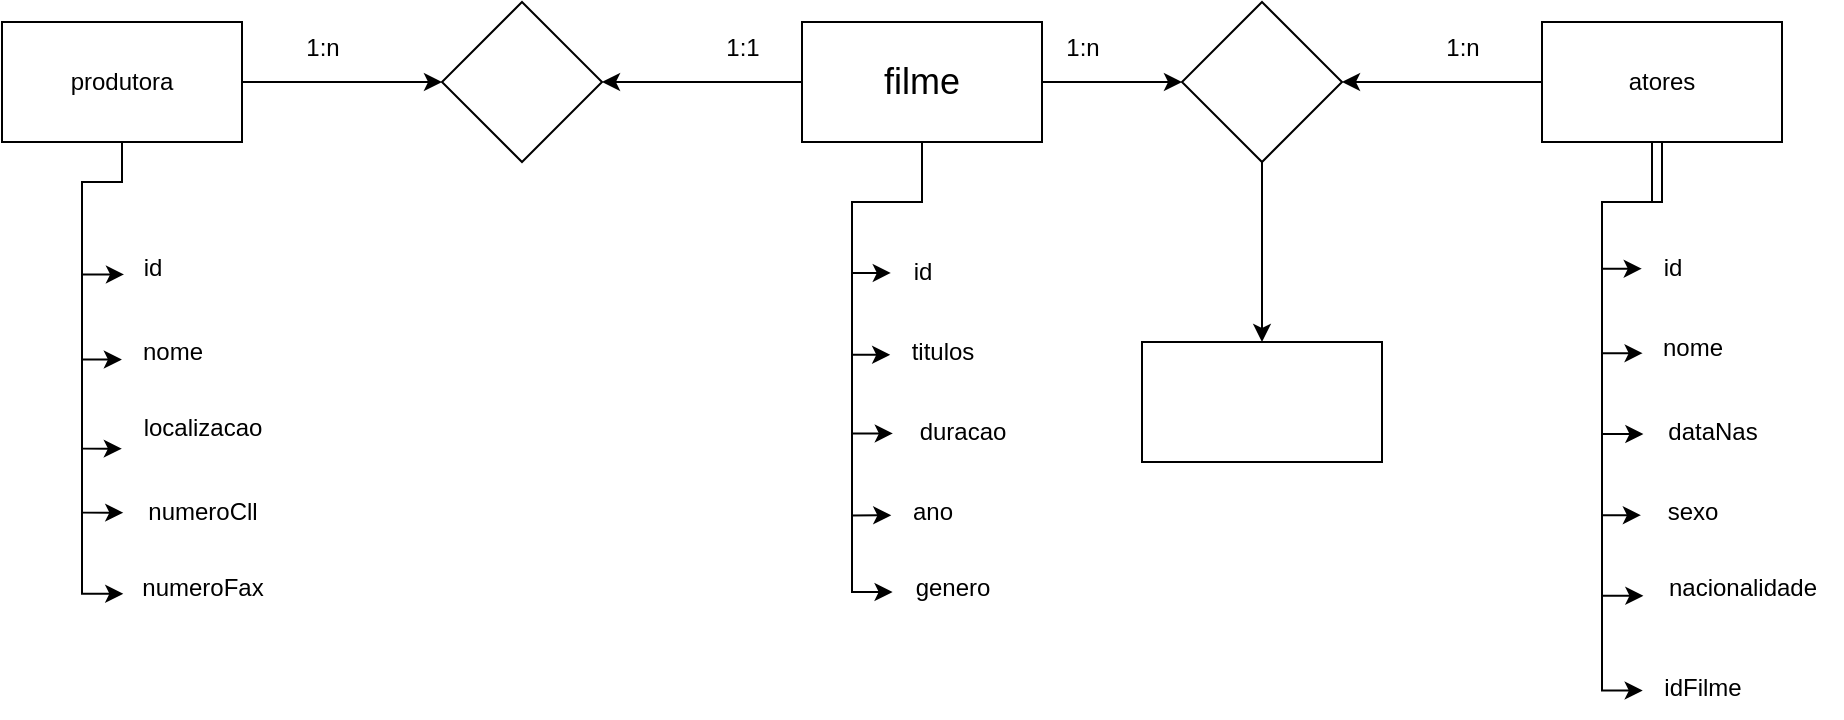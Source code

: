 <mxfile version="26.0.9">
  <diagram id="prtHgNgQTEPvFCAcTncT" name="Page-1">
    <mxGraphModel dx="1506" dy="331" grid="1" gridSize="10" guides="1" tooltips="1" connect="1" arrows="1" fold="1" page="1" pageScale="1" pageWidth="827" pageHeight="1169" math="0" shadow="0">
      <root>
        <mxCell id="0" />
        <mxCell id="1" parent="0" />
        <mxCell id="T6YAHszyVavbDTHl4T6u-46" value="" style="edgeStyle=orthogonalEdgeStyle;rounded=0;orthogonalLoop=1;jettySize=auto;html=1;" edge="1" parent="1" source="T6YAHszyVavbDTHl4T6u-1" target="T6YAHszyVavbDTHl4T6u-45">
          <mxGeometry relative="1" as="geometry" />
        </mxCell>
        <mxCell id="T6YAHszyVavbDTHl4T6u-54" value="" style="edgeStyle=orthogonalEdgeStyle;rounded=0;orthogonalLoop=1;jettySize=auto;html=1;" edge="1" parent="1" source="T6YAHszyVavbDTHl4T6u-1" target="T6YAHszyVavbDTHl4T6u-53">
          <mxGeometry relative="1" as="geometry" />
        </mxCell>
        <mxCell id="T6YAHszyVavbDTHl4T6u-1" value="&lt;font style=&quot;font-size: 18px;&quot;&gt;filme&lt;/font&gt;" style="whiteSpace=wrap;html=1;" vertex="1" parent="1">
          <mxGeometry x="80" y="140" width="120" height="60" as="geometry" />
        </mxCell>
        <mxCell id="T6YAHszyVavbDTHl4T6u-3" value="titulos" style="text;html=1;align=center;verticalAlign=middle;resizable=0;points=[];autosize=1;strokeColor=none;fillColor=none;" vertex="1" parent="1">
          <mxGeometry x="125" y="290" width="50" height="30" as="geometry" />
        </mxCell>
        <mxCell id="T6YAHszyVavbDTHl4T6u-5" value="id" style="text;html=1;align=center;verticalAlign=middle;resizable=0;points=[];autosize=1;strokeColor=none;fillColor=none;" vertex="1" parent="1">
          <mxGeometry x="125" y="250" width="30" height="30" as="geometry" />
        </mxCell>
        <mxCell id="T6YAHszyVavbDTHl4T6u-6" value="duracao" style="text;html=1;align=center;verticalAlign=middle;resizable=0;points=[];autosize=1;strokeColor=none;fillColor=none;" vertex="1" parent="1">
          <mxGeometry x="125" y="330" width="70" height="30" as="geometry" />
        </mxCell>
        <mxCell id="T6YAHszyVavbDTHl4T6u-7" value="ano" style="text;html=1;align=center;verticalAlign=middle;resizable=0;points=[];autosize=1;strokeColor=none;fillColor=none;" vertex="1" parent="1">
          <mxGeometry x="125" y="370" width="40" height="30" as="geometry" />
        </mxCell>
        <mxCell id="T6YAHszyVavbDTHl4T6u-8" value="genero" style="text;html=1;align=center;verticalAlign=middle;resizable=0;points=[];autosize=1;strokeColor=none;fillColor=none;" vertex="1" parent="1">
          <mxGeometry x="125" y="408" width="60" height="30" as="geometry" />
        </mxCell>
        <mxCell id="T6YAHszyVavbDTHl4T6u-47" value="" style="edgeStyle=orthogonalEdgeStyle;rounded=0;orthogonalLoop=1;jettySize=auto;html=1;" edge="1" parent="1" source="T6YAHszyVavbDTHl4T6u-10" target="T6YAHszyVavbDTHl4T6u-45">
          <mxGeometry relative="1" as="geometry" />
        </mxCell>
        <mxCell id="T6YAHszyVavbDTHl4T6u-10" value="atores" style="whiteSpace=wrap;html=1;" vertex="1" parent="1">
          <mxGeometry x="450" y="140" width="120" height="60" as="geometry" />
        </mxCell>
        <mxCell id="T6YAHszyVavbDTHl4T6u-11" value="id" style="text;html=1;align=center;verticalAlign=middle;resizable=0;points=[];autosize=1;strokeColor=none;fillColor=none;" vertex="1" parent="1">
          <mxGeometry x="500" y="248" width="30" height="30" as="geometry" />
        </mxCell>
        <mxCell id="T6YAHszyVavbDTHl4T6u-12" value="nome" style="text;html=1;align=center;verticalAlign=middle;resizable=0;points=[];autosize=1;strokeColor=none;fillColor=none;" vertex="1" parent="1">
          <mxGeometry x="500" y="288" width="50" height="30" as="geometry" />
        </mxCell>
        <mxCell id="T6YAHszyVavbDTHl4T6u-14" value="dataNas" style="text;html=1;align=center;verticalAlign=middle;resizable=0;points=[];autosize=1;strokeColor=none;fillColor=none;" vertex="1" parent="1">
          <mxGeometry x="500" y="330" width="70" height="30" as="geometry" />
        </mxCell>
        <mxCell id="T6YAHszyVavbDTHl4T6u-15" value="sexo" style="text;html=1;align=center;verticalAlign=middle;resizable=0;points=[];autosize=1;strokeColor=none;fillColor=none;" vertex="1" parent="1">
          <mxGeometry x="500" y="370" width="50" height="30" as="geometry" />
        </mxCell>
        <mxCell id="T6YAHszyVavbDTHl4T6u-17" value="nacionalidade" style="text;html=1;align=center;verticalAlign=middle;resizable=0;points=[];autosize=1;strokeColor=none;fillColor=none;" vertex="1" parent="1">
          <mxGeometry x="500" y="408" width="100" height="30" as="geometry" />
        </mxCell>
        <mxCell id="T6YAHszyVavbDTHl4T6u-55" value="" style="edgeStyle=orthogonalEdgeStyle;rounded=0;orthogonalLoop=1;jettySize=auto;html=1;" edge="1" parent="1" source="T6YAHszyVavbDTHl4T6u-18" target="T6YAHszyVavbDTHl4T6u-53">
          <mxGeometry relative="1" as="geometry" />
        </mxCell>
        <mxCell id="T6YAHszyVavbDTHl4T6u-18" value="produtora" style="whiteSpace=wrap;html=1;" vertex="1" parent="1">
          <mxGeometry x="-320" y="140" width="120" height="60" as="geometry" />
        </mxCell>
        <mxCell id="T6YAHszyVavbDTHl4T6u-19" value="id" style="text;html=1;align=center;verticalAlign=middle;resizable=0;points=[];autosize=1;strokeColor=none;fillColor=none;" vertex="1" parent="1">
          <mxGeometry x="-260" y="248" width="30" height="30" as="geometry" />
        </mxCell>
        <mxCell id="T6YAHszyVavbDTHl4T6u-20" value="nome" style="text;html=1;align=center;verticalAlign=middle;resizable=0;points=[];autosize=1;strokeColor=none;fillColor=none;" vertex="1" parent="1">
          <mxGeometry x="-260" y="290" width="50" height="30" as="geometry" />
        </mxCell>
        <mxCell id="T6YAHszyVavbDTHl4T6u-21" value="localizacao&lt;div&gt;&lt;br&gt;&lt;/div&gt;" style="text;html=1;align=center;verticalAlign=middle;resizable=0;points=[];autosize=1;strokeColor=none;fillColor=none;" vertex="1" parent="1">
          <mxGeometry x="-260" y="330" width="80" height="40" as="geometry" />
        </mxCell>
        <mxCell id="T6YAHszyVavbDTHl4T6u-22" value="numeroCll" style="text;html=1;align=center;verticalAlign=middle;resizable=0;points=[];autosize=1;strokeColor=none;fillColor=none;" vertex="1" parent="1">
          <mxGeometry x="-260" y="370" width="80" height="30" as="geometry" />
        </mxCell>
        <mxCell id="T6YAHszyVavbDTHl4T6u-23" value="numeroFax" style="text;html=1;align=center;verticalAlign=middle;resizable=0;points=[];autosize=1;strokeColor=none;fillColor=none;" vertex="1" parent="1">
          <mxGeometry x="-260" y="408" width="80" height="30" as="geometry" />
        </mxCell>
        <mxCell id="T6YAHszyVavbDTHl4T6u-24" style="edgeStyle=orthogonalEdgeStyle;rounded=0;orthogonalLoop=1;jettySize=auto;html=1;entryX=-0.02;entryY=0.515;entryDx=0;entryDy=0;entryPerimeter=0;" edge="1" parent="1" source="T6YAHszyVavbDTHl4T6u-1" target="T6YAHszyVavbDTHl4T6u-5">
          <mxGeometry relative="1" as="geometry">
            <Array as="points">
              <mxPoint x="140" y="230" />
              <mxPoint x="105" y="230" />
              <mxPoint x="105" y="266" />
            </Array>
          </mxGeometry>
        </mxCell>
        <mxCell id="T6YAHszyVavbDTHl4T6u-25" style="edgeStyle=orthogonalEdgeStyle;rounded=0;orthogonalLoop=1;jettySize=auto;html=1;entryX=-0.018;entryY=0.546;entryDx=0;entryDy=0;entryPerimeter=0;" edge="1" parent="1" source="T6YAHszyVavbDTHl4T6u-1" target="T6YAHszyVavbDTHl4T6u-3">
          <mxGeometry relative="1" as="geometry">
            <Array as="points">
              <mxPoint x="140" y="230" />
              <mxPoint x="105" y="230" />
              <mxPoint x="105" y="306" />
            </Array>
          </mxGeometry>
        </mxCell>
        <mxCell id="T6YAHszyVavbDTHl4T6u-27" style="edgeStyle=orthogonalEdgeStyle;rounded=0;orthogonalLoop=1;jettySize=auto;html=1;entryX=0.006;entryY=0.524;entryDx=0;entryDy=0;entryPerimeter=0;" edge="1" parent="1" source="T6YAHszyVavbDTHl4T6u-1" target="T6YAHszyVavbDTHl4T6u-6">
          <mxGeometry relative="1" as="geometry">
            <Array as="points">
              <mxPoint x="140" y="230" />
              <mxPoint x="105" y="230" />
              <mxPoint x="105" y="346" />
            </Array>
          </mxGeometry>
        </mxCell>
        <mxCell id="T6YAHszyVavbDTHl4T6u-28" style="edgeStyle=orthogonalEdgeStyle;rounded=0;orthogonalLoop=1;jettySize=auto;html=1;entryX=-0.009;entryY=0.555;entryDx=0;entryDy=0;entryPerimeter=0;" edge="1" parent="1" source="T6YAHszyVavbDTHl4T6u-1" target="T6YAHszyVavbDTHl4T6u-7">
          <mxGeometry relative="1" as="geometry">
            <Array as="points">
              <mxPoint x="140" y="230" />
              <mxPoint x="105" y="230" />
              <mxPoint x="105" y="387" />
            </Array>
          </mxGeometry>
        </mxCell>
        <mxCell id="T6YAHszyVavbDTHl4T6u-29" style="edgeStyle=orthogonalEdgeStyle;rounded=0;orthogonalLoop=1;jettySize=auto;html=1;entryX=0.005;entryY=0.567;entryDx=0;entryDy=0;entryPerimeter=0;" edge="1" parent="1" source="T6YAHszyVavbDTHl4T6u-1" target="T6YAHszyVavbDTHl4T6u-8">
          <mxGeometry relative="1" as="geometry">
            <Array as="points">
              <mxPoint x="140" y="230" />
              <mxPoint x="105" y="230" />
              <mxPoint x="105" y="425" />
            </Array>
          </mxGeometry>
        </mxCell>
        <mxCell id="T6YAHszyVavbDTHl4T6u-31" style="edgeStyle=orthogonalEdgeStyle;rounded=0;orthogonalLoop=1;jettySize=auto;html=1;entryX=-0.004;entryY=0.512;entryDx=0;entryDy=0;entryPerimeter=0;" edge="1" parent="1" target="T6YAHszyVavbDTHl4T6u-11">
          <mxGeometry relative="1" as="geometry">
            <mxPoint x="505" y="200" as="sourcePoint" />
            <Array as="points">
              <mxPoint x="505" y="230" />
              <mxPoint x="480" y="230" />
              <mxPoint x="480" y="263" />
            </Array>
          </mxGeometry>
        </mxCell>
        <mxCell id="T6YAHszyVavbDTHl4T6u-33" style="edgeStyle=orthogonalEdgeStyle;rounded=0;orthogonalLoop=1;jettySize=auto;html=1;entryX=0.006;entryY=0.587;entryDx=0;entryDy=0;entryPerimeter=0;" edge="1" parent="1" target="T6YAHszyVavbDTHl4T6u-12">
          <mxGeometry relative="1" as="geometry">
            <mxPoint x="505" y="200" as="sourcePoint" />
            <Array as="points">
              <mxPoint x="505" y="230" />
              <mxPoint x="480" y="230" />
              <mxPoint x="480" y="306" />
            </Array>
          </mxGeometry>
        </mxCell>
        <mxCell id="T6YAHszyVavbDTHl4T6u-35" style="edgeStyle=orthogonalEdgeStyle;rounded=0;orthogonalLoop=1;jettySize=auto;html=1;entryX=0.01;entryY=0.534;entryDx=0;entryDy=0;entryPerimeter=0;" edge="1" parent="1" target="T6YAHszyVavbDTHl4T6u-14">
          <mxGeometry relative="1" as="geometry">
            <mxPoint x="505" y="200" as="sourcePoint" />
            <Array as="points">
              <mxPoint x="505" y="230" />
              <mxPoint x="480" y="230" />
              <mxPoint x="480" y="346" />
            </Array>
          </mxGeometry>
        </mxCell>
        <mxCell id="T6YAHszyVavbDTHl4T6u-36" style="edgeStyle=orthogonalEdgeStyle;rounded=0;orthogonalLoop=1;jettySize=auto;html=1;entryX=-0.011;entryY=0.553;entryDx=0;entryDy=0;entryPerimeter=0;" edge="1" parent="1" target="T6YAHszyVavbDTHl4T6u-15">
          <mxGeometry relative="1" as="geometry">
            <mxPoint x="505" y="200" as="sourcePoint" />
            <Array as="points">
              <mxPoint x="505" y="230" />
              <mxPoint x="480" y="230" />
              <mxPoint x="480" y="387" />
            </Array>
          </mxGeometry>
        </mxCell>
        <mxCell id="T6YAHszyVavbDTHl4T6u-37" style="edgeStyle=orthogonalEdgeStyle;rounded=0;orthogonalLoop=1;jettySize=auto;html=1;entryX=0.007;entryY=0.63;entryDx=0;entryDy=0;entryPerimeter=0;" edge="1" parent="1" target="T6YAHszyVavbDTHl4T6u-17">
          <mxGeometry relative="1" as="geometry">
            <mxPoint x="505" y="200" as="sourcePoint" />
            <Array as="points">
              <mxPoint x="505" y="230" />
              <mxPoint x="480" y="230" />
              <mxPoint x="480" y="427" />
            </Array>
          </mxGeometry>
        </mxCell>
        <mxCell id="T6YAHszyVavbDTHl4T6u-39" style="edgeStyle=orthogonalEdgeStyle;rounded=0;orthogonalLoop=1;jettySize=auto;html=1;entryX=0.033;entryY=0.607;entryDx=0;entryDy=0;entryPerimeter=0;" edge="1" parent="1" source="T6YAHszyVavbDTHl4T6u-18" target="T6YAHszyVavbDTHl4T6u-19">
          <mxGeometry relative="1" as="geometry">
            <Array as="points">
              <mxPoint x="-260" y="220" />
              <mxPoint x="-280" y="220" />
              <mxPoint x="-280" y="266" />
            </Array>
          </mxGeometry>
        </mxCell>
        <mxCell id="T6YAHszyVavbDTHl4T6u-40" style="edgeStyle=orthogonalEdgeStyle;rounded=0;orthogonalLoop=1;jettySize=auto;html=1;entryX=-0.001;entryY=0.625;entryDx=0;entryDy=0;entryPerimeter=0;" edge="1" parent="1" source="T6YAHszyVavbDTHl4T6u-18" target="T6YAHszyVavbDTHl4T6u-20">
          <mxGeometry relative="1" as="geometry">
            <Array as="points">
              <mxPoint x="-260" y="220" />
              <mxPoint x="-280" y="220" />
              <mxPoint x="-280" y="309" />
            </Array>
          </mxGeometry>
        </mxCell>
        <mxCell id="T6YAHszyVavbDTHl4T6u-41" style="edgeStyle=orthogonalEdgeStyle;rounded=0;orthogonalLoop=1;jettySize=auto;html=1;entryX=-0.001;entryY=0.583;entryDx=0;entryDy=0;entryPerimeter=0;" edge="1" parent="1" source="T6YAHszyVavbDTHl4T6u-18" target="T6YAHszyVavbDTHl4T6u-21">
          <mxGeometry relative="1" as="geometry">
            <Array as="points">
              <mxPoint x="-260" y="220" />
              <mxPoint x="-280" y="220" />
              <mxPoint x="-280" y="353" />
            </Array>
          </mxGeometry>
        </mxCell>
        <mxCell id="T6YAHszyVavbDTHl4T6u-42" style="edgeStyle=orthogonalEdgeStyle;rounded=0;orthogonalLoop=1;jettySize=auto;html=1;entryX=0.008;entryY=0.511;entryDx=0;entryDy=0;entryPerimeter=0;" edge="1" parent="1" source="T6YAHszyVavbDTHl4T6u-18" target="T6YAHszyVavbDTHl4T6u-22">
          <mxGeometry relative="1" as="geometry">
            <Array as="points">
              <mxPoint x="-260" y="220" />
              <mxPoint x="-280" y="220" />
              <mxPoint x="-280" y="385" />
            </Array>
          </mxGeometry>
        </mxCell>
        <mxCell id="T6YAHszyVavbDTHl4T6u-43" style="edgeStyle=orthogonalEdgeStyle;rounded=0;orthogonalLoop=1;jettySize=auto;html=1;entryX=0.008;entryY=0.596;entryDx=0;entryDy=0;entryPerimeter=0;" edge="1" parent="1" source="T6YAHszyVavbDTHl4T6u-18" target="T6YAHszyVavbDTHl4T6u-23">
          <mxGeometry relative="1" as="geometry">
            <Array as="points">
              <mxPoint x="-260" y="220" />
              <mxPoint x="-280" y="220" />
              <mxPoint x="-280" y="426" />
            </Array>
          </mxGeometry>
        </mxCell>
        <mxCell id="T6YAHszyVavbDTHl4T6u-59" value="" style="edgeStyle=orthogonalEdgeStyle;rounded=0;orthogonalLoop=1;jettySize=auto;html=1;" edge="1" parent="1" source="T6YAHszyVavbDTHl4T6u-45" target="T6YAHszyVavbDTHl4T6u-58">
          <mxGeometry relative="1" as="geometry" />
        </mxCell>
        <mxCell id="T6YAHszyVavbDTHl4T6u-45" value="" style="rhombus;whiteSpace=wrap;html=1;" vertex="1" parent="1">
          <mxGeometry x="270" y="130" width="80" height="80" as="geometry" />
        </mxCell>
        <mxCell id="T6YAHszyVavbDTHl4T6u-48" value="1:n" style="text;html=1;align=center;verticalAlign=middle;resizable=0;points=[];autosize=1;strokeColor=none;fillColor=none;" vertex="1" parent="1">
          <mxGeometry x="390" y="138" width="40" height="30" as="geometry" />
        </mxCell>
        <mxCell id="T6YAHszyVavbDTHl4T6u-49" value="1:n" style="text;html=1;align=center;verticalAlign=middle;resizable=0;points=[];autosize=1;strokeColor=none;fillColor=none;" vertex="1" parent="1">
          <mxGeometry x="200" y="138" width="40" height="30" as="geometry" />
        </mxCell>
        <mxCell id="T6YAHszyVavbDTHl4T6u-53" value="" style="rhombus;whiteSpace=wrap;html=1;" vertex="1" parent="1">
          <mxGeometry x="-100" y="130" width="80" height="80" as="geometry" />
        </mxCell>
        <mxCell id="T6YAHszyVavbDTHl4T6u-56" value="1:n" style="text;html=1;align=center;verticalAlign=middle;resizable=0;points=[];autosize=1;strokeColor=none;fillColor=none;" vertex="1" parent="1">
          <mxGeometry x="-180" y="138" width="40" height="30" as="geometry" />
        </mxCell>
        <mxCell id="T6YAHszyVavbDTHl4T6u-57" value="1:1" style="text;html=1;align=center;verticalAlign=middle;resizable=0;points=[];autosize=1;strokeColor=none;fillColor=none;" vertex="1" parent="1">
          <mxGeometry x="30" y="138" width="40" height="30" as="geometry" />
        </mxCell>
        <mxCell id="T6YAHszyVavbDTHl4T6u-58" value="" style="whiteSpace=wrap;html=1;" vertex="1" parent="1">
          <mxGeometry x="250" y="300" width="120" height="60" as="geometry" />
        </mxCell>
        <mxCell id="T6YAHszyVavbDTHl4T6u-60" value="idFilme" style="text;html=1;align=center;verticalAlign=middle;resizable=0;points=[];autosize=1;strokeColor=none;fillColor=none;" vertex="1" parent="1">
          <mxGeometry x="500" y="458" width="60" height="30" as="geometry" />
        </mxCell>
        <mxCell id="T6YAHszyVavbDTHl4T6u-61" style="edgeStyle=orthogonalEdgeStyle;rounded=0;orthogonalLoop=1;jettySize=auto;html=1;entryX=0.006;entryY=0.543;entryDx=0;entryDy=0;entryPerimeter=0;" edge="1" parent="1" source="T6YAHszyVavbDTHl4T6u-10" target="T6YAHszyVavbDTHl4T6u-60">
          <mxGeometry relative="1" as="geometry">
            <Array as="points">
              <mxPoint x="510" y="230" />
              <mxPoint x="480" y="230" />
              <mxPoint x="480" y="474" />
            </Array>
          </mxGeometry>
        </mxCell>
      </root>
    </mxGraphModel>
  </diagram>
</mxfile>
